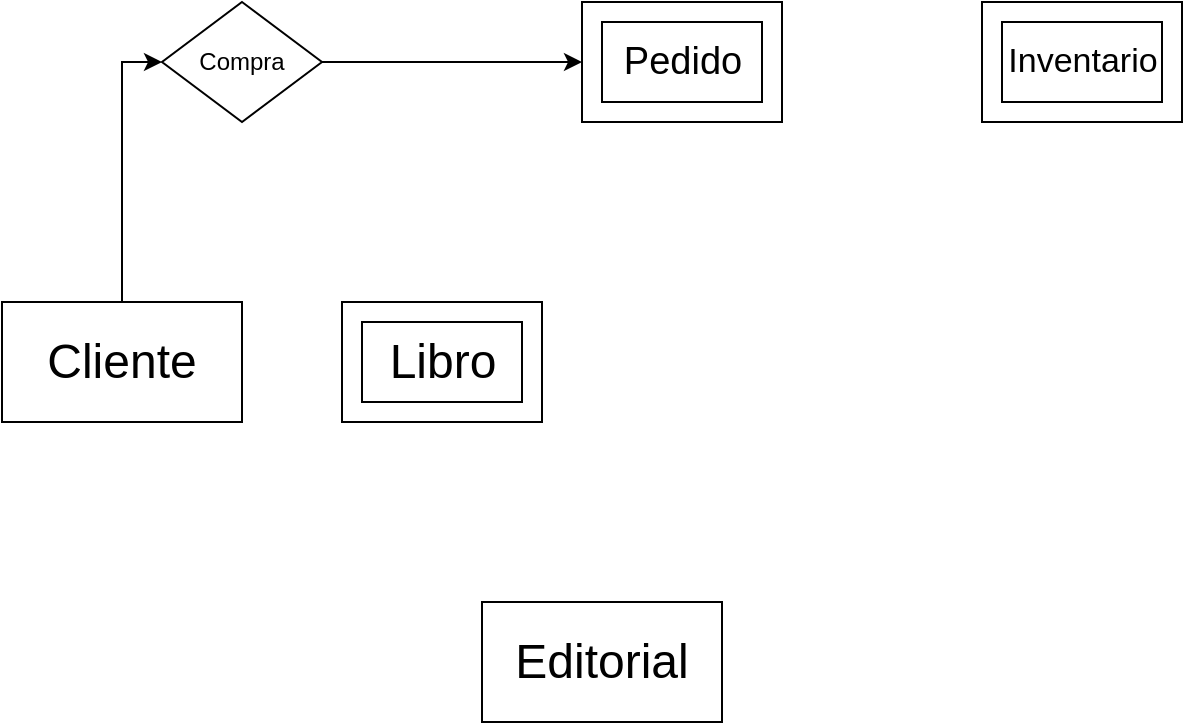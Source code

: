 <mxfile version="26.2.14">
  <diagram name="Página-1" id="Nj5bPiwlTzS75omwIRqY">
    <mxGraphModel dx="1034" dy="570" grid="1" gridSize="10" guides="1" tooltips="1" connect="1" arrows="1" fold="1" page="1" pageScale="1" pageWidth="827" pageHeight="1169" math="0" shadow="0">
      <root>
        <mxCell id="0" />
        <mxCell id="1" parent="0" />
        <mxCell id="g7mQZnRVp9RbRPwMtFKD-25" style="edgeStyle=orthogonalEdgeStyle;rounded=0;orthogonalLoop=1;jettySize=auto;html=1;exitX=0.5;exitY=0;exitDx=0;exitDy=0;entryX=0;entryY=0.5;entryDx=0;entryDy=0;" edge="1" parent="1" source="g7mQZnRVp9RbRPwMtFKD-1" target="g7mQZnRVp9RbRPwMtFKD-11">
          <mxGeometry relative="1" as="geometry" />
        </mxCell>
        <mxCell id="g7mQZnRVp9RbRPwMtFKD-1" value="&lt;font style=&quot;font-size: 24px;&quot;&gt;Cliente&lt;/font&gt;" style="rounded=0;whiteSpace=wrap;html=1;" vertex="1" parent="1">
          <mxGeometry x="40" y="250" width="120" height="60" as="geometry" />
        </mxCell>
        <mxCell id="g7mQZnRVp9RbRPwMtFKD-2" value="&lt;font style=&quot;font-size: 24px;&quot;&gt;Editorial&lt;/font&gt;" style="rounded=0;whiteSpace=wrap;html=1;" vertex="1" parent="1">
          <mxGeometry x="280" y="400" width="120" height="60" as="geometry" />
        </mxCell>
        <mxCell id="g7mQZnRVp9RbRPwMtFKD-11" value="Compra" style="rhombus;whiteSpace=wrap;html=1;" vertex="1" parent="1">
          <mxGeometry x="120" y="100" width="80" height="60" as="geometry" />
        </mxCell>
        <mxCell id="g7mQZnRVp9RbRPwMtFKD-17" value="" style="group" vertex="1" connectable="0" parent="1">
          <mxGeometry x="210" y="250" width="100" height="60" as="geometry" />
        </mxCell>
        <mxCell id="g7mQZnRVp9RbRPwMtFKD-12" value="" style="verticalLabelPosition=bottom;verticalAlign=top;html=1;shape=mxgraph.basic.frame;dx=10;whiteSpace=wrap;" vertex="1" parent="g7mQZnRVp9RbRPwMtFKD-17">
          <mxGeometry width="100" height="60" as="geometry" />
        </mxCell>
        <mxCell id="g7mQZnRVp9RbRPwMtFKD-16" value="&lt;font style=&quot;font-size: 24px;&quot;&gt;Libro&lt;/font&gt;" style="text;html=1;align=center;verticalAlign=middle;resizable=0;points=[];autosize=1;strokeColor=none;fillColor=none;" vertex="1" parent="g7mQZnRVp9RbRPwMtFKD-17">
          <mxGeometry x="10" y="10" width="80" height="40" as="geometry" />
        </mxCell>
        <mxCell id="g7mQZnRVp9RbRPwMtFKD-20" value="" style="group" vertex="1" connectable="0" parent="1">
          <mxGeometry x="330" y="100" width="100" height="60" as="geometry" />
        </mxCell>
        <mxCell id="g7mQZnRVp9RbRPwMtFKD-18" value="" style="verticalLabelPosition=bottom;verticalAlign=top;html=1;shape=mxgraph.basic.frame;dx=10;whiteSpace=wrap;" vertex="1" parent="g7mQZnRVp9RbRPwMtFKD-20">
          <mxGeometry width="100" height="60" as="geometry" />
        </mxCell>
        <mxCell id="g7mQZnRVp9RbRPwMtFKD-19" value="&lt;font style=&quot;font-size: 19px;&quot;&gt;Pedido&lt;/font&gt;" style="text;html=1;align=center;verticalAlign=middle;resizable=0;points=[];autosize=1;strokeColor=none;fillColor=none;" vertex="1" parent="g7mQZnRVp9RbRPwMtFKD-20">
          <mxGeometry x="10" y="10" width="80" height="40" as="geometry" />
        </mxCell>
        <mxCell id="g7mQZnRVp9RbRPwMtFKD-24" value="" style="group" vertex="1" connectable="0" parent="1">
          <mxGeometry x="530" y="100" width="100" height="60" as="geometry" />
        </mxCell>
        <mxCell id="g7mQZnRVp9RbRPwMtFKD-22" value="" style="verticalLabelPosition=bottom;verticalAlign=top;html=1;shape=mxgraph.basic.frame;dx=10;whiteSpace=wrap;" vertex="1" parent="g7mQZnRVp9RbRPwMtFKD-24">
          <mxGeometry width="100" height="60" as="geometry" />
        </mxCell>
        <mxCell id="g7mQZnRVp9RbRPwMtFKD-23" value="&lt;font style=&quot;font-size: 17px;&quot;&gt;Inventario&lt;/font&gt;" style="text;html=1;align=center;verticalAlign=middle;resizable=0;points=[];autosize=1;strokeColor=none;fillColor=none;" vertex="1" parent="g7mQZnRVp9RbRPwMtFKD-24">
          <mxGeometry y="15" width="100" height="30" as="geometry" />
        </mxCell>
        <mxCell id="g7mQZnRVp9RbRPwMtFKD-26" style="edgeStyle=orthogonalEdgeStyle;rounded=0;orthogonalLoop=1;jettySize=auto;html=1;exitX=1;exitY=0.5;exitDx=0;exitDy=0;entryX=0;entryY=0.5;entryDx=0;entryDy=0;entryPerimeter=0;" edge="1" parent="1" source="g7mQZnRVp9RbRPwMtFKD-11" target="g7mQZnRVp9RbRPwMtFKD-18">
          <mxGeometry relative="1" as="geometry" />
        </mxCell>
      </root>
    </mxGraphModel>
  </diagram>
</mxfile>
